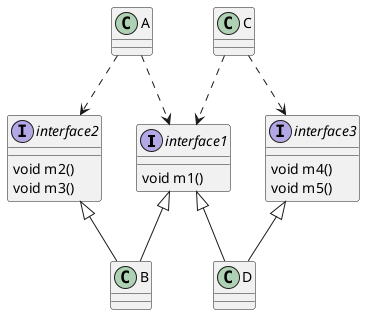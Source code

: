 @startuml

interface interface1{
    void m1()
}
interface interface2{
    void m2()
    void m3()
}
interface interface3{
    void m4()
    void m5()
}
class A
class B
class C
class D

A ..> interface1
A ..> interface2
C ..> interface1
C ..> interface3
interface1 <|-- B
interface2 <|-- B
interface1 <|-- D
interface3 <|-- D

@enduml